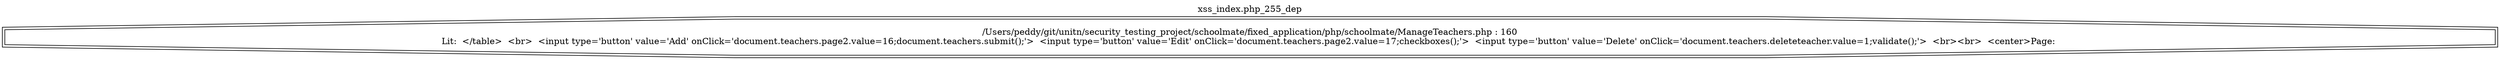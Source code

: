 digraph cfg {
  label="xss_index.php_255_dep";
  labelloc=t;
  n1 [shape=doubleoctagon, label="/Users/peddy/git/unitn/security_testing_project/schoolmate/fixed_application/php/schoolmate/ManageTeachers.php : 160\nLit:  </table>  <br>  <input type='button' value='Add' onClick='document.teachers.page2.value=16;document.teachers.submit();'>  <input type='button' value='Edit' onClick='document.teachers.page2.value=17;checkboxes();'>  <input type='button' value='Delete' onClick='document.teachers.deleteteacher.value=1;validate();'>  <br><br>  <center>Page: \n"];
}
